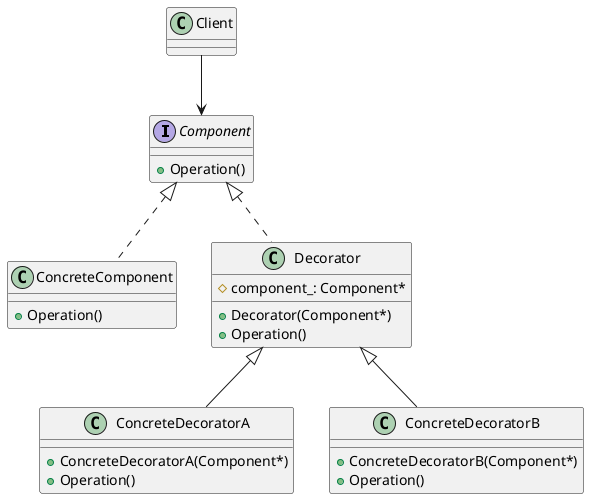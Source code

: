 @startuml

Component <|.. ConcreteComponent
Component <|..  Decorator
' Component <--o  Decorator

interface Component{
    + Operation()
}

class ConcreteComponent{
    + Operation()
}

class Decorator{
    # component_: Component*
    + Decorator(Component*)
    + Operation()
}

Decorator <|-- ConcreteDecoratorA
Decorator <|-- ConcreteDecoratorB

class ConcreteDecoratorA{
        + ConcreteDecoratorA(Component*)
        + Operation()
}

class ConcreteDecoratorB{
        + ConcreteDecoratorB(Component*)
        + Operation()
}

Client --> Component

@enduml